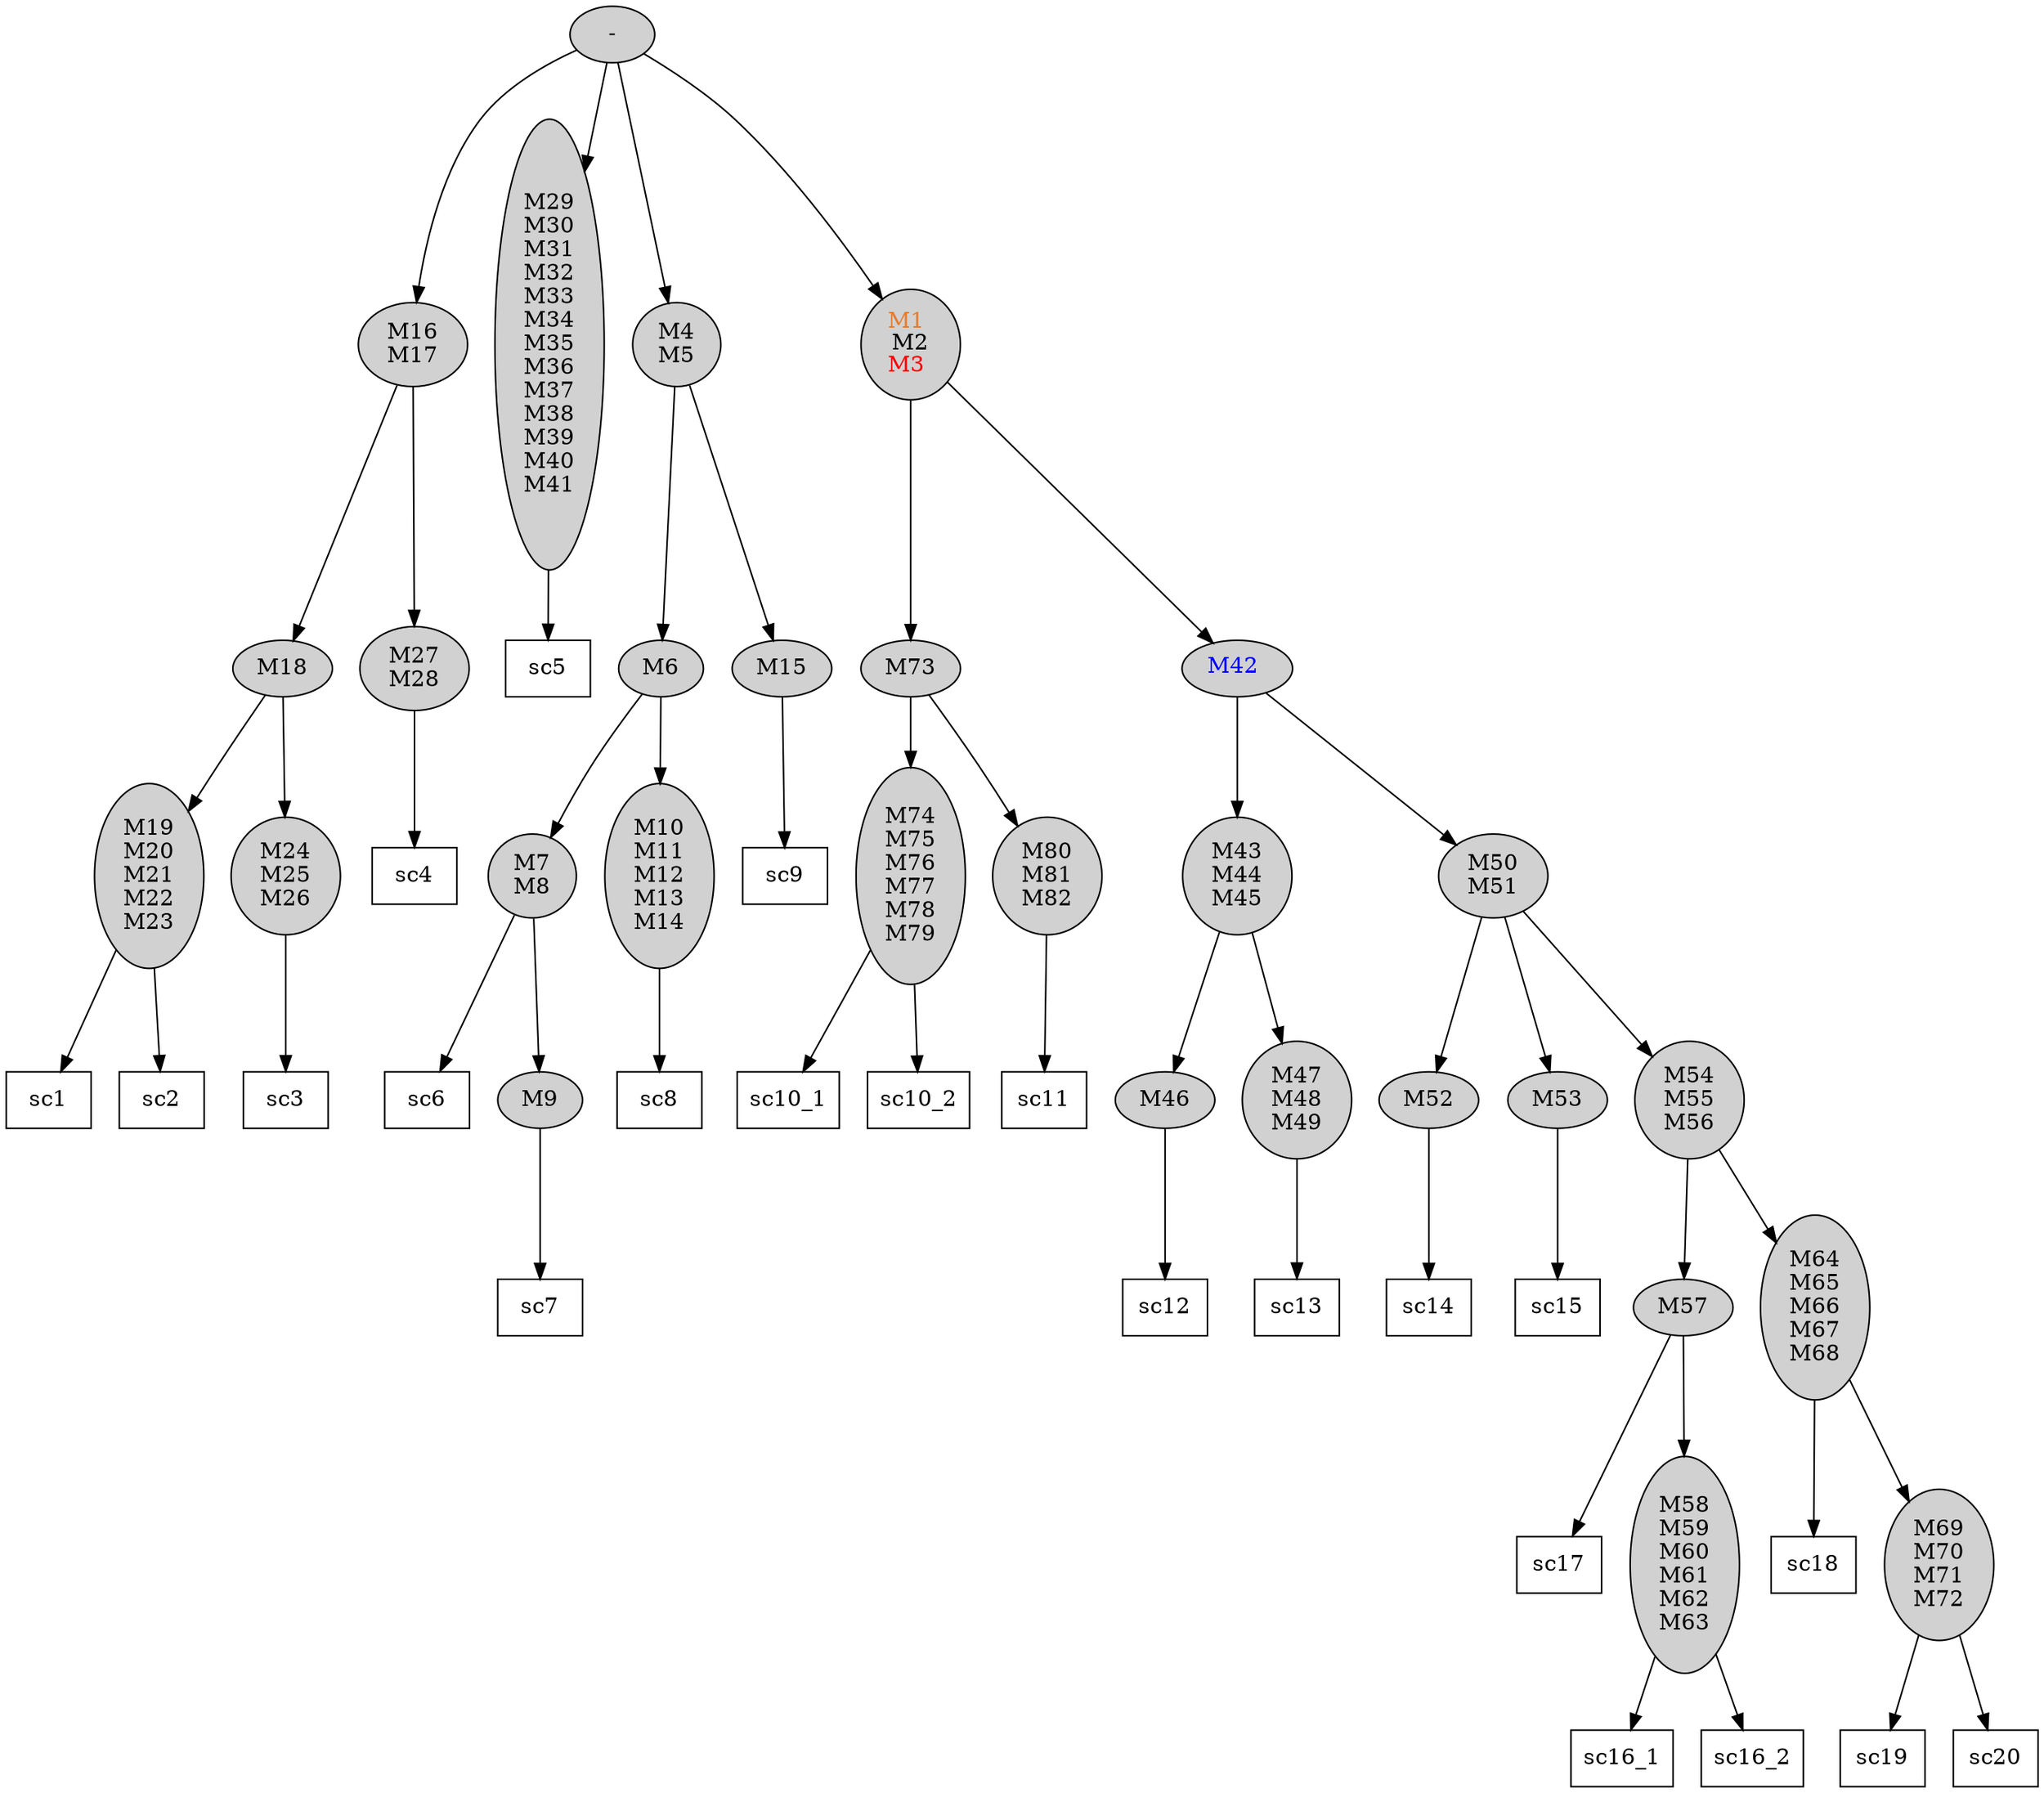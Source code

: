 /* Created by igraph 1.3.1.9037 */
digraph {
  0 [
    label=<->
    style=filled
    shape=ellipse
    fillcolor=grey82
  ];
  1 [
    label=<M16<br/>M17>
    style=filled
    shape=ellipse
    fillcolor=grey82
  ];
  2 [
    label=<M29<br/>M30<br/>M31<br/>M32<br/>M33<br/>M34<br/>M35<br/>M36<br/>M37<br/>M38<br/>M39<br/>M40<br/>M41>
    style=filled
    shape=ellipse
    fillcolor=grey82
  ];
  3 [
    label=<M4<br/>M5>
    style=filled
    shape=ellipse
    fillcolor=grey82
  ];
  4 [
    label=<<FONT COLOR="#e67b2b">M1</FONT> <br/>M2<br/><FONT COLOR="red">M3</FONT> >
    style=filled
    shape=ellipse
    fillcolor=grey82
  ];
  5 [
    label=<sc1>
    style=filled
    shape=box
    fillcolor=white
  ];
  6 [
    label=<sc10_1>
    style=filled
    shape=box
    fillcolor=white
  ];
  7 [
    label=<sc11>
    style=filled
    shape=box
    fillcolor=white
  ];
  8 [
    label=<sc12>
    style=filled
    shape=box
    fillcolor=white
  ];
  9 [
    label=<sc13>
    style=filled
    shape=box
    fillcolor=white
  ];
  10 [
    label=<sc14>
    style=filled
    shape=box
    fillcolor=white
  ];
  11 [
    label=<sc15>
    style=filled
    shape=box
    fillcolor=white
  ];
  12 [
    label=<sc16_1>
    style=filled
    shape=box
    fillcolor=white
  ];
  13 [
    label=<sc17>
    style=filled
    shape=box
    fillcolor=white
  ];
  14 [
    label=<sc18>
    style=filled
    shape=box
    fillcolor=white
  ];
  15 [
    label=<sc19>
    style=filled
    shape=box
    fillcolor=white
  ];
  16 [
    label=<sc3>
    style=filled
    shape=box
    fillcolor=white
  ];
  17 [
    label=<sc4>
    style=filled
    shape=box
    fillcolor=white
  ];
  18 [
    label=<sc5>
    style=filled
    shape=box
    fillcolor=white
  ];
  19 [
    label=<sc6>
    style=filled
    shape=box
    fillcolor=white
  ];
  20 [
    label=<sc7>
    style=filled
    shape=box
    fillcolor=white
  ];
  21 [
    label=<sc8>
    style=filled
    shape=box
    fillcolor=white
  ];
  22 [
    label=<sc9>
    style=filled
    shape=box
    fillcolor=white
  ];
  23 [
    label=<M18>
    style=filled
    shape=ellipse
    fillcolor=grey82
  ];
  24 [
    label=<M19<br/>M20<br/>M21<br/>M22<br/>M23>
    style=filled
    shape=ellipse
    fillcolor=grey82
  ];
  25 [
    label=<M73>
    style=filled
    shape=ellipse
    fillcolor=grey82
  ];
  26 [
    label=<M74<br/>M75<br/>M76<br/>M77<br/>M78<br/>M79>
    style=filled
    shape=ellipse
    fillcolor=grey82
  ];
  27 [
    label=<M80<br/>M81<br/>M82>
    style=filled
    shape=ellipse
    fillcolor=grey82
  ];
  28 [
    label=<<FONT COLOR="blue">M42</FONT> >
    style=filled
    shape=ellipse
    fillcolor=grey82
  ];
  29 [
    label=<M43<br/>M44<br/>M45>
    style=filled
    shape=ellipse
    fillcolor=grey82
  ];
  30 [
    label=<M46>
    style=filled
    shape=ellipse
    fillcolor=grey82
  ];
  31 [
    label=<M47<br/>M48<br/>M49>
    style=filled
    shape=ellipse
    fillcolor=grey82
  ];
  32 [
    label=<M50<br/>M51>
    style=filled
    shape=ellipse
    fillcolor=grey82
  ];
  33 [
    label=<M52>
    style=filled
    shape=ellipse
    fillcolor=grey82
  ];
  34 [
    label=<M53>
    style=filled
    shape=ellipse
    fillcolor=grey82
  ];
  35 [
    label=<M54<br/>M55<br/>M56>
    style=filled
    shape=ellipse
    fillcolor=grey82
  ];
  36 [
    label=<M57>
    style=filled
    shape=ellipse
    fillcolor=grey82
  ];
  37 [
    label=<M58<br/>M59<br/>M60<br/>M61<br/>M62<br/>M63>
    style=filled
    shape=ellipse
    fillcolor=grey82
  ];
  38 [
    label=<M64<br/>M65<br/>M66<br/>M67<br/>M68>
    style=filled
    shape=ellipse
    fillcolor=grey82
  ];
  39 [
    label=<M69<br/>M70<br/>M71<br/>M72>
    style=filled
    shape=ellipse
    fillcolor=grey82
  ];
  40 [
    label=<M24<br/>M25<br/>M26>
    style=filled
    shape=ellipse
    fillcolor=grey82
  ];
  41 [
    label=<M27<br/>M28>
    style=filled
    shape=ellipse
    fillcolor=grey82
  ];
  42 [
    label=<M6>
    style=filled
    shape=ellipse
    fillcolor=grey82
  ];
  43 [
    label=<M7<br/>M8>
    style=filled
    shape=ellipse
    fillcolor=grey82
  ];
  44 [
    label=<M9>
    style=filled
    shape=ellipse
    fillcolor=grey82
  ];
  45 [
    label=<M10<br/>M11<br/>M12<br/>M13<br/>M14>
    style=filled
    shape=ellipse
    fillcolor=grey82
  ];
  46 [
    label=<M15>
    style=filled
    shape=ellipse
    fillcolor=grey82
  ];
  47 [
    label=<sc2>
    style=filled
    shape=box
    fillcolor=white
  ];
  48 [
    label=<sc10_2>
    style=filled
    shape=box
    fillcolor=white
  ];
  49 [
    label=<sc16_2>
    style=filled
    shape=box
    fillcolor=white
  ];
  50 [
    label=<sc20>
    style=filled
    shape=box
    fillcolor=white
  ];

  0 -> 1;
  0 -> 2;
  0 -> 3;
  0 -> 4;
  24 -> 5;
  26 -> 6;
  27 -> 7;
  30 -> 8;
  31 -> 9;
  33 -> 10;
  34 -> 11;
  37 -> 12;
  36 -> 13;
  38 -> 14;
  39 -> 15;
  40 -> 16;
  41 -> 17;
  2 -> 18;
  43 -> 19;
  44 -> 20;
  45 -> 21;
  46 -> 22;
  1 -> 23;
  23 -> 24;
  4 -> 25;
  25 -> 26;
  25 -> 27;
  4 -> 28;
  28 -> 29;
  29 -> 30;
  29 -> 31;
  28 -> 32;
  32 -> 33;
  32 -> 34;
  32 -> 35;
  35 -> 36;
  36 -> 37;
  35 -> 38;
  38 -> 39;
  23 -> 40;
  1 -> 41;
  3 -> 42;
  42 -> 43;
  43 -> 44;
  42 -> 45;
  3 -> 46;
  24 -> 47;
  26 -> 48;
  37 -> 49;
  39 -> 50;
}
